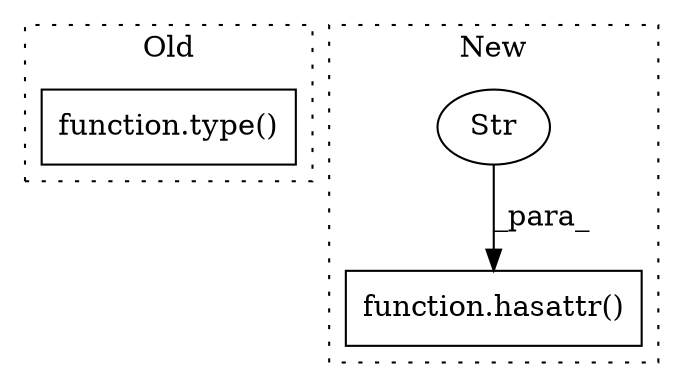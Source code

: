 digraph G {
subgraph cluster0 {
1 [label="function.type()" a="75" s="9118,9145" l="5,1" shape="box"];
label = "Old";
style="dotted";
}
subgraph cluster1 {
2 [label="function.hasattr()" a="75" s="8460,8487" l="8,1" shape="box"];
3 [label="Str" a="66" s="8474" l="13" shape="ellipse"];
label = "New";
style="dotted";
}
3 -> 2 [label="_para_"];
}